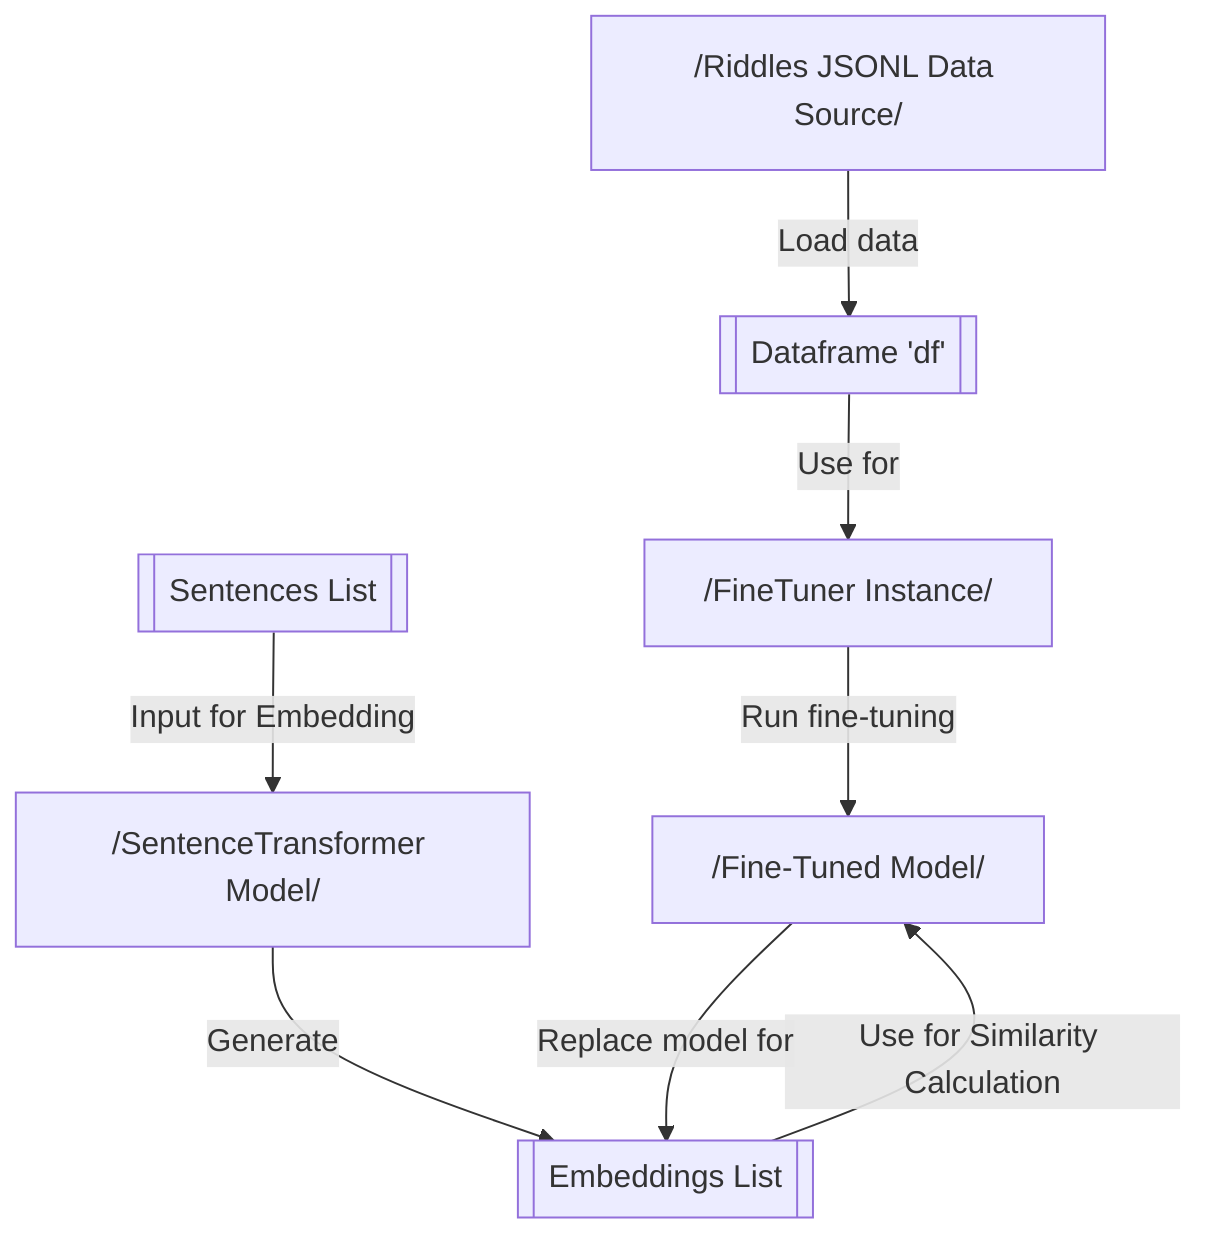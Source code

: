 flowchart TD
    ds1["/Riddles JSONL Data Source/"] 
    %% Node representing the data source for the riddles
    
    df1[["Dataframe 'df'"]] 
    %% Node representing the DataFrame used to store riddles and their answers
    
    model["/SentenceTransformer Model/"] 
    %% Node representing the pre-trained SentenceTransformer model
    
    sentences[["Sentences List"]]
    %% Node representing the list of sentences for which embeddings are generated
    
    embeddings[["Embeddings List"]]
    %% Node representing the embeddings generated from sentences
    
    finetuner["/FineTuner Instance/"]
    %% Node representing the instance used to fine-tune the model
    
    fintuned_model["/Fine-Tuned Model/"]
    %% Node representing the fine-tuned model used in place of the original model

    ds1 -->|Load data| df1
    df1 -->|Use for| finetuner
    sentences -->|Input for Embedding| model
    model -->|Generate| embeddings
    embeddings -->|Use for Similarity Calculation| fintuned_model
    finetuner -->|Run fine-tuning| fintuned_model
    fintuned_model -->|Replace model for| embeddings